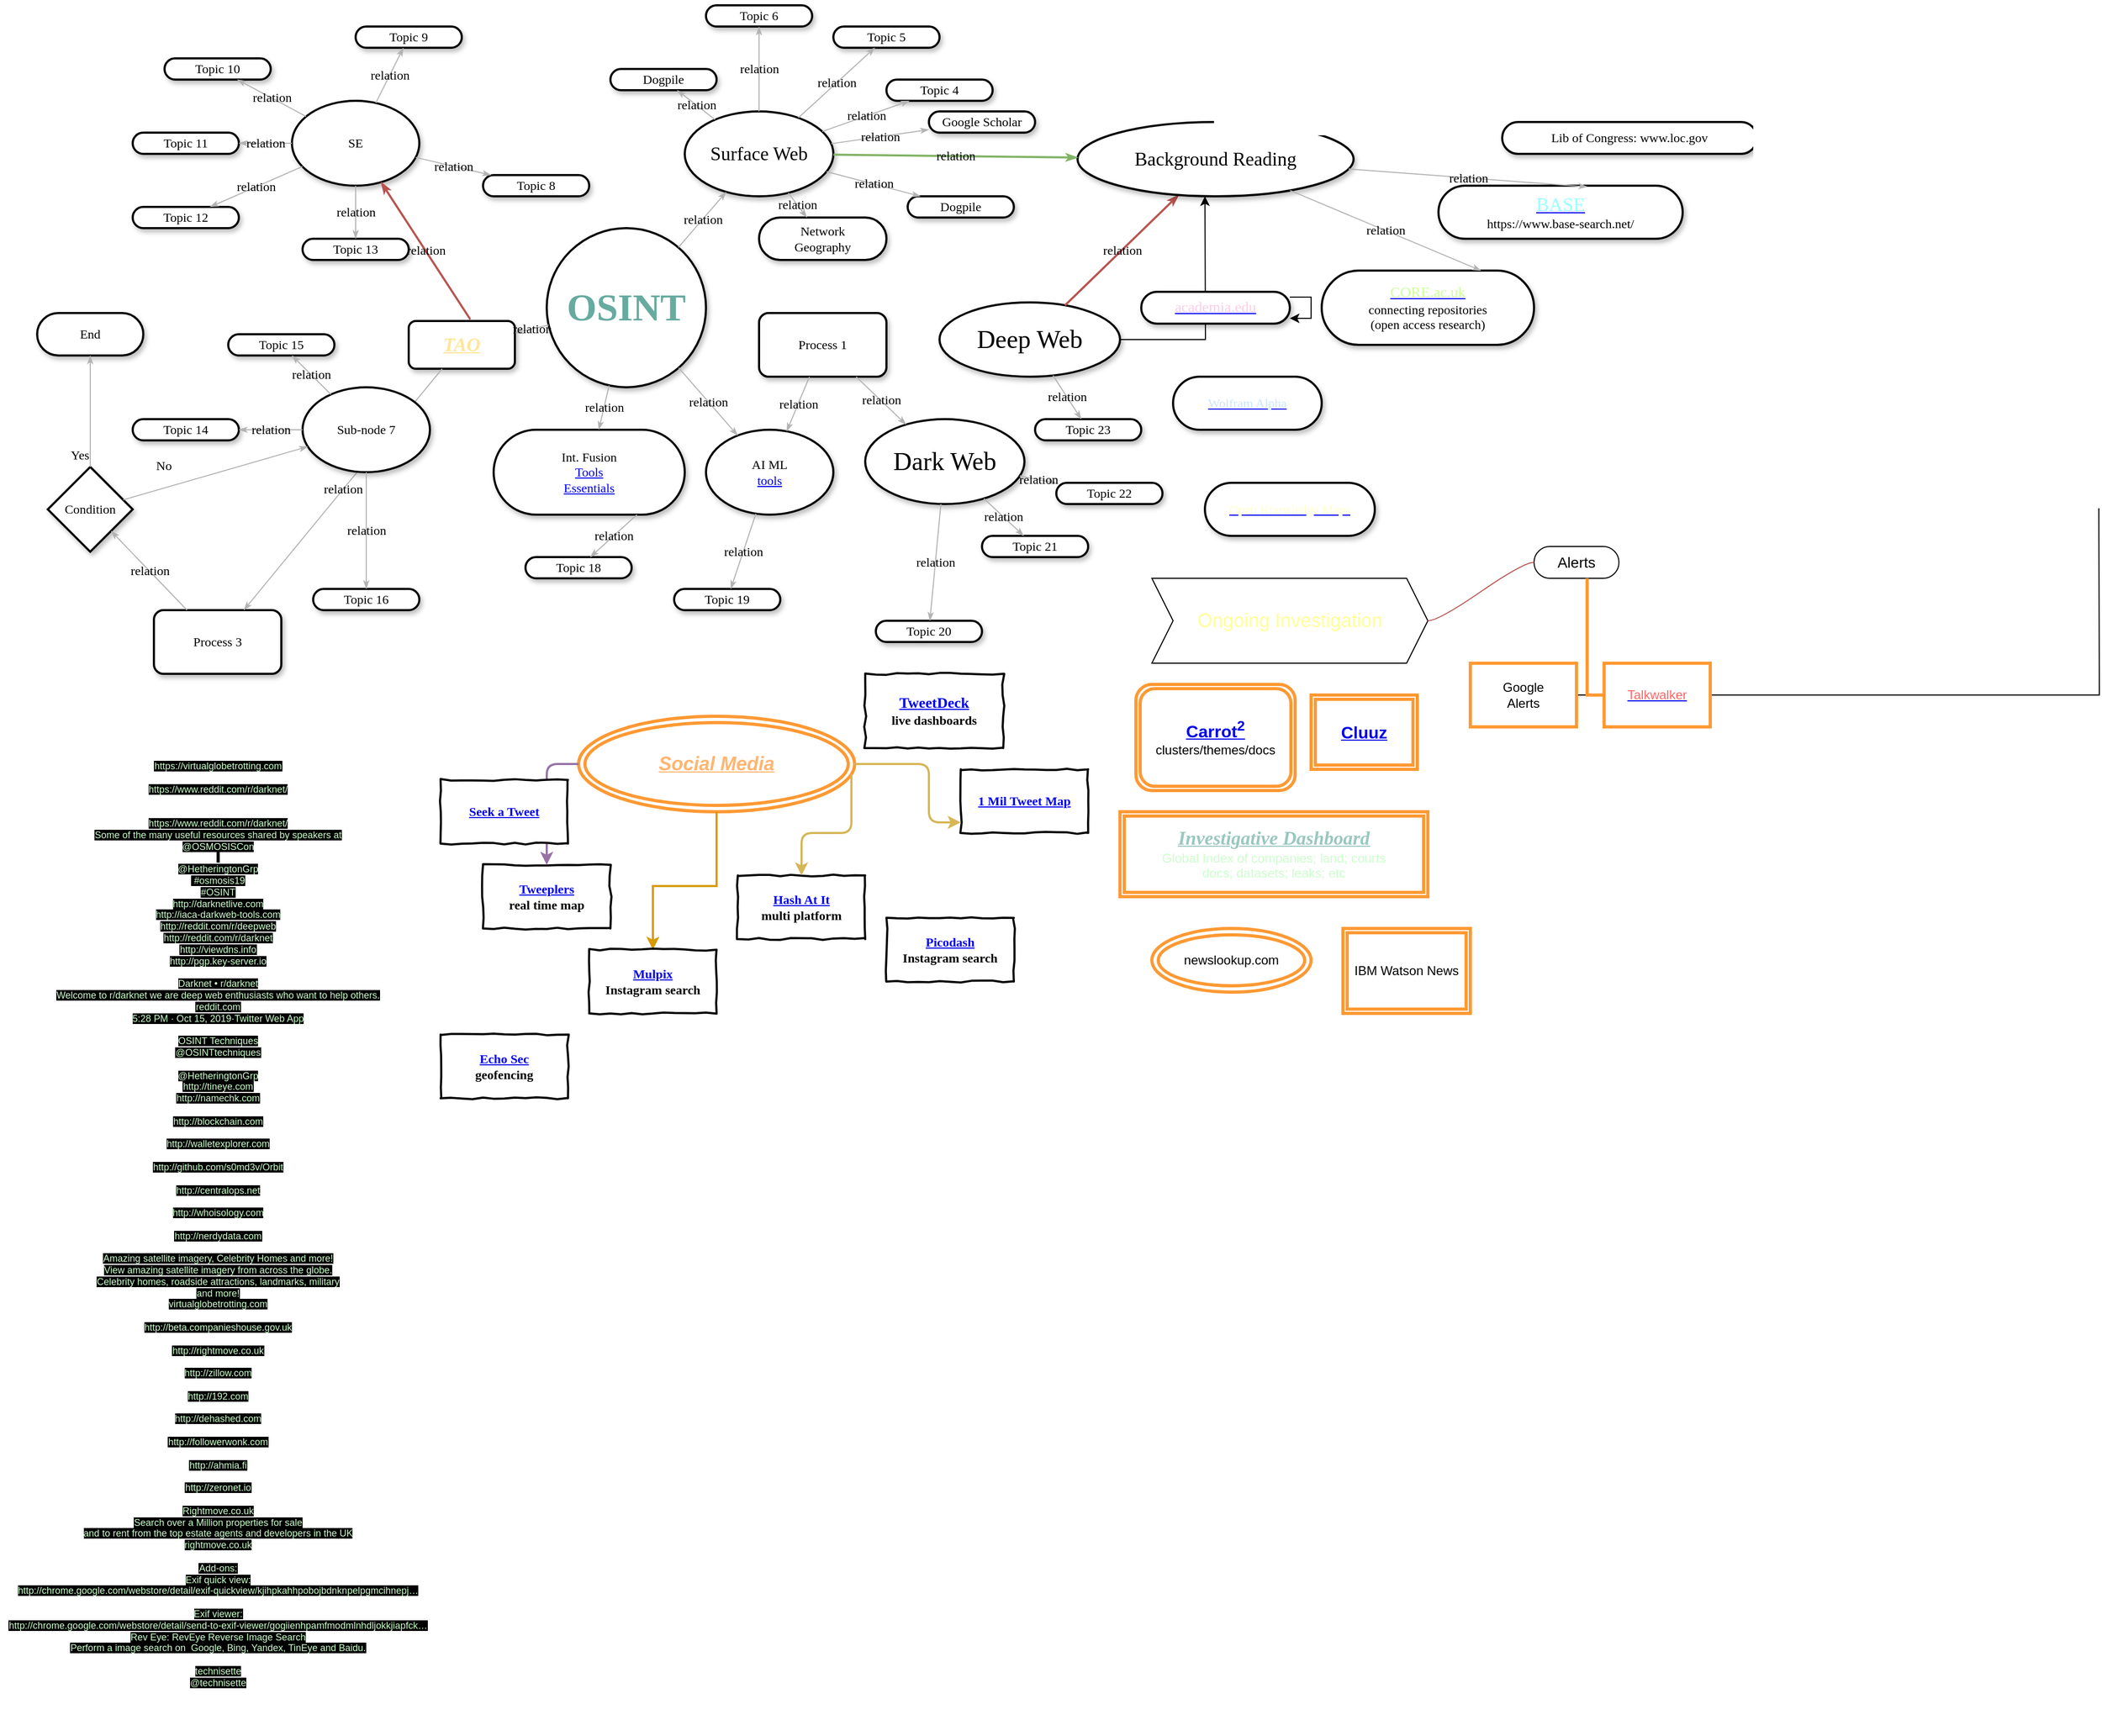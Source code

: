 <mxfile version="12.4.3" type="github" pages="1"><diagram name="Page-1" id="ad52d381-51e7-2e0d-a935-2d0ddd2fd229"><mxGraphModel dx="1915" dy="638" grid="1" gridSize="10" guides="1" tooltips="1" connect="1" arrows="1" fold="1" page="1" pageScale="1" pageWidth="1100" pageHeight="850" background="#ffffff" math="0" shadow="0"><root><mxCell id="0"/><mxCell id="1" parent="0"/><mxCell id="2c924340bb9dbf6c-1" value="&lt;span&gt;Topic 10&lt;/span&gt;" style="whiteSpace=wrap;html=1;rounded=1;shadow=1;comic=0;labelBackgroundColor=none;strokeWidth=2;fontFamily=Verdana;fontSize=12;align=center;arcSize=50;" parent="1" vertex="1"><mxGeometry x="140" y="70" width="100" height="20" as="geometry"/></mxCell><mxCell id="2c924340bb9dbf6c-2" value="SE" style="ellipse;whiteSpace=wrap;html=1;rounded=1;shadow=1;comic=0;labelBackgroundColor=none;strokeWidth=2;fontFamily=Verdana;fontSize=12;align=center;" parent="1" vertex="1"><mxGeometry x="260" y="110" width="120" height="80" as="geometry"/></mxCell><mxCell id="2c924340bb9dbf6c-3" value="&lt;font style=&quot;font-size: 18px&quot;&gt;Surface Web&lt;/font&gt;" style="ellipse;whiteSpace=wrap;html=1;rounded=1;shadow=1;comic=0;labelBackgroundColor=none;strokeWidth=2;fontFamily=Verdana;fontSize=12;align=center;" parent="1" vertex="1"><mxGeometry x="630" y="120" width="140" height="80" as="geometry"/></mxCell><mxCell id="2c924340bb9dbf6c-4" value="&lt;font color=&quot;#67AB9F&quot;&gt;&lt;b&gt;&lt;font style=&quot;font-size: 36px&quot;&gt;OSINT&lt;/font&gt;&lt;/b&gt;&lt;/font&gt;" style="ellipse;whiteSpace=wrap;html=1;rounded=1;shadow=1;comic=0;labelBackgroundColor=none;strokeWidth=2;fontFamily=Verdana;fontSize=12;align=center;" parent="1" vertex="1"><mxGeometry x="500" y="230" width="150" height="150" as="geometry"/></mxCell><mxCell id="2c924340bb9dbf6c-5" value="AI ML&lt;br&gt;&lt;a href=&quot;https://www.goodfirms.co/blog/best-free-open-source-Artificial-Intelligence-software&quot;&gt;tools&lt;/a&gt;" style="ellipse;whiteSpace=wrap;html=1;rounded=1;shadow=1;comic=0;labelBackgroundColor=none;strokeWidth=2;fontFamily=Verdana;fontSize=12;align=center;" parent="1" vertex="1"><mxGeometry x="650" y="420" width="120" height="80" as="geometry"/></mxCell><mxCell id="2c924340bb9dbf6c-6" value="&lt;font style=&quot;font-size: 24px&quot;&gt;Dark Web&lt;/font&gt;" style="ellipse;whiteSpace=wrap;html=1;rounded=1;shadow=1;comic=0;labelBackgroundColor=none;strokeWidth=2;fontFamily=Verdana;fontSize=12;align=center;" parent="1" vertex="1"><mxGeometry x="800" y="410" width="150" height="80" as="geometry"/></mxCell><mxCell id="2c924340bb9dbf6c-8" value="&lt;span&gt;Topic 11&lt;/span&gt;" style="whiteSpace=wrap;html=1;rounded=1;shadow=1;comic=0;labelBackgroundColor=none;strokeWidth=2;fontFamily=Verdana;fontSize=12;align=center;arcSize=50;" parent="1" vertex="1"><mxGeometry x="110" y="140" width="100" height="20" as="geometry"/></mxCell><mxCell id="2c924340bb9dbf6c-9" value="&lt;span&gt;Topic 12&lt;/span&gt;" style="whiteSpace=wrap;html=1;rounded=1;shadow=1;comic=0;labelBackgroundColor=none;strokeWidth=2;fontFamily=Verdana;fontSize=12;align=center;arcSize=50;" parent="1" vertex="1"><mxGeometry x="110" y="210" width="100" height="20" as="geometry"/></mxCell><mxCell id="2c924340bb9dbf6c-10" value="&lt;span&gt;Topic 9&lt;/span&gt;" style="whiteSpace=wrap;html=1;rounded=1;shadow=1;comic=0;labelBackgroundColor=none;strokeWidth=2;fontFamily=Verdana;fontSize=12;align=center;arcSize=50;" parent="1" vertex="1"><mxGeometry x="320" y="40" width="100" height="20" as="geometry"/></mxCell><mxCell id="2c924340bb9dbf6c-11" value="Dogpile" style="whiteSpace=wrap;html=1;rounded=1;shadow=1;comic=0;labelBackgroundColor=none;strokeWidth=2;fontFamily=Verdana;fontSize=12;align=center;arcSize=50;" parent="1" vertex="1"><mxGeometry x="560" y="80" width="100" height="20" as="geometry"/></mxCell><mxCell id="2c924340bb9dbf6c-12" value="&lt;span&gt;Topic 21&lt;/span&gt;" style="whiteSpace=wrap;html=1;rounded=1;shadow=1;comic=0;labelBackgroundColor=none;strokeWidth=2;fontFamily=Verdana;fontSize=12;align=center;arcSize=50;" parent="1" vertex="1"><mxGeometry x="910" y="520" width="100" height="20" as="geometry"/></mxCell><mxCell id="2c924340bb9dbf6c-13" value="&lt;span&gt;Topic 22&lt;/span&gt;" style="whiteSpace=wrap;html=1;rounded=1;shadow=1;comic=0;labelBackgroundColor=none;strokeWidth=2;fontFamily=Verdana;fontSize=12;align=center;arcSize=50;" parent="1" vertex="1"><mxGeometry x="980" y="470" width="100" height="20" as="geometry"/></mxCell><mxCell id="2c924340bb9dbf6c-14" value="&lt;span&gt;Topic 6&lt;/span&gt;" style="whiteSpace=wrap;html=1;rounded=1;shadow=1;comic=0;labelBackgroundColor=none;strokeWidth=2;fontFamily=Verdana;fontSize=12;align=center;arcSize=50;" parent="1" vertex="1"><mxGeometry x="650" y="20" width="100" height="20" as="geometry"/></mxCell><mxCell id="2c924340bb9dbf6c-15" value="&lt;span&gt;Topic 5&lt;/span&gt;" style="whiteSpace=wrap;html=1;rounded=1;shadow=1;comic=0;labelBackgroundColor=none;strokeWidth=2;fontFamily=Verdana;fontSize=12;align=center;arcSize=50;" parent="1" vertex="1"><mxGeometry x="770" y="40" width="100" height="20" as="geometry"/></mxCell><mxCell id="2c924340bb9dbf6c-16" value="&lt;span&gt;Topic 4&lt;/span&gt;" style="whiteSpace=wrap;html=1;rounded=1;shadow=1;comic=0;labelBackgroundColor=none;strokeWidth=2;fontFamily=Verdana;fontSize=12;align=center;arcSize=50;" parent="1" vertex="1"><mxGeometry x="820" y="90" width="100" height="20" as="geometry"/></mxCell><mxCell id="2c924340bb9dbf6c-17" value="Google Scholar" style="whiteSpace=wrap;html=1;rounded=1;shadow=1;comic=0;labelBackgroundColor=none;strokeWidth=2;fontFamily=Verdana;fontSize=12;align=center;arcSize=50;" parent="1" vertex="1"><mxGeometry x="860" y="120" width="100" height="20" as="geometry"/></mxCell><mxCell id="2c924340bb9dbf6c-18" value="Dogpile" style="whiteSpace=wrap;html=1;rounded=1;shadow=1;comic=0;labelBackgroundColor=none;strokeWidth=2;fontFamily=Verdana;fontSize=12;align=center;arcSize=50;" parent="1" vertex="1"><mxGeometry x="840" y="200" width="100" height="20" as="geometry"/></mxCell><mxCell id="2c924340bb9dbf6c-19" value="Network &lt;br&gt;Geography" style="whiteSpace=wrap;html=1;rounded=1;shadow=1;comic=0;labelBackgroundColor=none;strokeWidth=2;fontFamily=Verdana;fontSize=12;align=center;arcSize=50;" parent="1" vertex="1"><mxGeometry x="700" y="220" width="120" height="40" as="geometry"/></mxCell><mxCell id="2c924340bb9dbf6c-22" value="&lt;span&gt;Topic 20&lt;/span&gt;" style="whiteSpace=wrap;html=1;rounded=1;shadow=1;comic=0;labelBackgroundColor=none;strokeWidth=2;fontFamily=Verdana;fontSize=12;align=center;arcSize=50;" parent="1" vertex="1"><mxGeometry x="810" y="600" width="100" height="20" as="geometry"/></mxCell><mxCell id="2c924340bb9dbf6c-23" value="End" style="whiteSpace=wrap;html=1;rounded=1;shadow=1;comic=0;labelBackgroundColor=none;strokeWidth=2;fontFamily=Verdana;fontSize=12;align=center;arcSize=50;" parent="1" vertex="1"><mxGeometry x="20" y="310" width="100" height="40" as="geometry"/></mxCell><mxCell id="2c924340bb9dbf6c-24" value="Condition" style="rhombus;whiteSpace=wrap;html=1;rounded=0;shadow=1;comic=0;labelBackgroundColor=none;strokeWidth=2;fontFamily=Verdana;fontSize=12;align=center;" parent="1" vertex="1"><mxGeometry x="30" y="455" width="80" height="80" as="geometry"/></mxCell><mxCell id="2c924340bb9dbf6c-25" value="&lt;span&gt;Process 3&lt;/span&gt;" style="rounded=1;whiteSpace=wrap;html=1;shadow=1;comic=0;labelBackgroundColor=none;strokeWidth=2;fontFamily=Verdana;fontSize=12;align=center;" parent="1" vertex="1"><mxGeometry x="130" y="590" width="120" height="60" as="geometry"/></mxCell><mxCell id="2c924340bb9dbf6c-26" value="&lt;font color=&quot;#FFE599&quot;&gt;&lt;u&gt;&lt;i&gt;&lt;b&gt;&lt;font style=&quot;font-size: 18px&quot;&gt;TAO&lt;/font&gt;&lt;/b&gt;&lt;/i&gt;&lt;/u&gt;&lt;/font&gt;" style="rounded=1;whiteSpace=wrap;html=1;shadow=1;comic=0;labelBackgroundColor=none;strokeWidth=2;fontFamily=Verdana;fontSize=12;align=center;" parent="1" vertex="1"><mxGeometry x="370" y="317.5" width="100" height="45" as="geometry"/></mxCell><mxCell id="2c924340bb9dbf6c-27" value="relation" style="edgeStyle=none;rounded=1;html=1;labelBackgroundColor=none;startArrow=none;startFill=0;startSize=5;endArrow=classicThin;endFill=1;endSize=5;jettySize=auto;orthogonalLoop=1;strokeColor=#B3B3B3;strokeWidth=1;fontFamily=Verdana;fontSize=12" parent="1" source="2c924340bb9dbf6c-2" target="2c924340bb9dbf6c-10" edge="1"><mxGeometry relative="1" as="geometry"/></mxCell><mxCell id="2c924340bb9dbf6c-28" value="relation" style="edgeStyle=none;rounded=1;html=1;labelBackgroundColor=none;startArrow=none;startFill=0;startSize=5;endArrow=classicThin;endFill=1;endSize=5;jettySize=auto;orthogonalLoop=1;strokeColor=#B3B3B3;strokeWidth=1;fontFamily=Verdana;fontSize=12" parent="1" source="2c924340bb9dbf6c-2" target="2c924340bb9dbf6c-1" edge="1"><mxGeometry relative="1" as="geometry"/></mxCell><mxCell id="2c924340bb9dbf6c-29" value="relation" style="edgeStyle=none;rounded=1;html=1;labelBackgroundColor=none;startArrow=none;startFill=0;startSize=5;endArrow=classicThin;endFill=1;endSize=5;jettySize=auto;orthogonalLoop=1;strokeColor=#B3B3B3;strokeWidth=1;fontFamily=Verdana;fontSize=12" parent="1" source="2c924340bb9dbf6c-2" target="2c924340bb9dbf6c-8" edge="1"><mxGeometry relative="1" as="geometry"/></mxCell><mxCell id="2c924340bb9dbf6c-30" value="relation" style="edgeStyle=none;rounded=1;html=1;labelBackgroundColor=none;startArrow=none;startFill=0;startSize=5;endArrow=classicThin;endFill=1;endSize=5;jettySize=auto;orthogonalLoop=1;strokeColor=#B3B3B3;strokeWidth=1;fontFamily=Verdana;fontSize=12" parent="1" source="2c924340bb9dbf6c-2" target="2c924340bb9dbf6c-9" edge="1"><mxGeometry relative="1" as="geometry"/></mxCell><mxCell id="2c924340bb9dbf6c-31" value="relation" style="edgeStyle=none;rounded=1;html=1;labelBackgroundColor=none;startArrow=none;startFill=0;startSize=5;endArrow=classicThin;endFill=1;endSize=5;jettySize=auto;orthogonalLoop=1;strokeColor=#b85450;strokeWidth=2;fontFamily=Verdana;fontSize=12;exitX=0.58;exitY=-0.033;exitDx=0;exitDy=0;exitPerimeter=0;fillColor=#f8cecc;" parent="1" source="2c924340bb9dbf6c-26" target="2c924340bb9dbf6c-2" edge="1"><mxGeometry relative="1" as="geometry"/></mxCell><mxCell id="2c924340bb9dbf6c-32" value="relation" style="edgeStyle=none;rounded=1;html=1;labelBackgroundColor=none;startArrow=none;startFill=0;startSize=5;endArrow=classicThin;endFill=1;endSize=5;jettySize=auto;orthogonalLoop=1;strokeColor=#B3B3B3;strokeWidth=1;fontFamily=Verdana;fontSize=12" parent="1" source="2c924340bb9dbf6c-4" target="2c924340bb9dbf6c-3" edge="1"><mxGeometry relative="1" as="geometry"/></mxCell><mxCell id="2c924340bb9dbf6c-33" value="relation" style="edgeStyle=none;rounded=1;html=1;labelBackgroundColor=none;startArrow=none;startFill=0;startSize=5;endArrow=classicThin;endFill=1;endSize=5;jettySize=auto;orthogonalLoop=1;strokeColor=#B3B3B3;strokeWidth=1;fontFamily=Verdana;fontSize=12" parent="1" source="2c924340bb9dbf6c-4" target="2c924340bb9dbf6c-5" edge="1"><mxGeometry relative="1" as="geometry"/></mxCell><mxCell id="2c924340bb9dbf6c-37" value="relation" style="edgeStyle=none;rounded=1;html=1;labelBackgroundColor=none;startArrow=none;startFill=0;startSize=5;endArrow=classicThin;endFill=1;endSize=5;jettySize=auto;orthogonalLoop=1;strokeColor=#B3B3B3;strokeWidth=1;fontFamily=Verdana;fontSize=12" parent="1" source="2c924340bb9dbf6c-6" target="2c924340bb9dbf6c-13" edge="1"><mxGeometry relative="1" as="geometry"/></mxCell><mxCell id="2c924340bb9dbf6c-38" value="relation" style="edgeStyle=none;rounded=1;html=1;labelBackgroundColor=none;startArrow=none;startFill=0;startSize=5;endArrow=classicThin;endFill=1;endSize=5;jettySize=auto;orthogonalLoop=1;strokeColor=#B3B3B3;strokeWidth=1;fontFamily=Verdana;fontSize=12" parent="1" source="2c924340bb9dbf6c-6" target="2c924340bb9dbf6c-12" edge="1"><mxGeometry relative="1" as="geometry"/></mxCell><mxCell id="2c924340bb9dbf6c-39" value="relation" style="edgeStyle=none;rounded=1;html=1;labelBackgroundColor=none;startArrow=none;startFill=0;startSize=5;endArrow=classicThin;endFill=1;endSize=5;jettySize=auto;orthogonalLoop=1;strokeColor=#B3B3B3;strokeWidth=1;fontFamily=Verdana;fontSize=12" parent="1" source="2c924340bb9dbf6c-6" target="2c924340bb9dbf6c-22" edge="1"><mxGeometry relative="1" as="geometry"/></mxCell><mxCell id="2c924340bb9dbf6c-40" value="relation" style="edgeStyle=none;rounded=1;html=1;labelBackgroundColor=none;startArrow=none;startFill=0;startSize=5;endArrow=classicThin;endFill=1;endSize=5;jettySize=auto;orthogonalLoop=1;strokeColor=#B3B3B3;strokeWidth=1;fontFamily=Verdana;fontSize=12" parent="1" source="2c924340bb9dbf6c-3" target="2c924340bb9dbf6c-19" edge="1"><mxGeometry relative="1" as="geometry"/></mxCell><mxCell id="2c924340bb9dbf6c-41" value="relation" style="edgeStyle=none;rounded=1;html=1;labelBackgroundColor=none;startArrow=none;startFill=0;startSize=5;endArrow=classicThin;endFill=1;endSize=5;jettySize=auto;orthogonalLoop=1;strokeColor=#B3B3B3;strokeWidth=1;fontFamily=Verdana;fontSize=12" parent="1" source="2c924340bb9dbf6c-3" target="2c924340bb9dbf6c-18" edge="1"><mxGeometry relative="1" as="geometry"/></mxCell><mxCell id="2c924340bb9dbf6c-42" value="relation" style="edgeStyle=none;rounded=1;html=1;labelBackgroundColor=none;startArrow=none;startFill=0;startSize=5;endArrow=classicThin;endFill=1;endSize=5;jettySize=auto;orthogonalLoop=1;strokeColor=#B3B3B3;strokeWidth=1;fontFamily=Verdana;fontSize=12" parent="1" source="2c924340bb9dbf6c-3" target="2c924340bb9dbf6c-17" edge="1"><mxGeometry relative="1" as="geometry"/></mxCell><mxCell id="2c924340bb9dbf6c-43" value="relation" style="edgeStyle=none;rounded=1;html=1;labelBackgroundColor=none;startArrow=none;startFill=0;startSize=5;endArrow=classicThin;endFill=1;endSize=5;jettySize=auto;orthogonalLoop=1;strokeColor=#B3B3B3;strokeWidth=1;fontFamily=Verdana;fontSize=12" parent="1" source="2c924340bb9dbf6c-3" target="2c924340bb9dbf6c-16" edge="1"><mxGeometry relative="1" as="geometry"/></mxCell><mxCell id="2c924340bb9dbf6c-44" value="relation" style="edgeStyle=none;rounded=1;html=1;labelBackgroundColor=none;startArrow=none;startFill=0;startSize=5;endArrow=classicThin;endFill=1;endSize=5;jettySize=auto;orthogonalLoop=1;strokeColor=#B3B3B3;strokeWidth=1;fontFamily=Verdana;fontSize=12" parent="1" source="2c924340bb9dbf6c-3" target="2c924340bb9dbf6c-15" edge="1"><mxGeometry relative="1" as="geometry"/></mxCell><mxCell id="2c924340bb9dbf6c-45" value="relation" style="edgeStyle=none;rounded=1;html=1;labelBackgroundColor=none;startArrow=none;startFill=0;startSize=5;endArrow=classicThin;endFill=1;endSize=5;jettySize=auto;orthogonalLoop=1;strokeColor=#B3B3B3;strokeWidth=1;fontFamily=Verdana;fontSize=12" parent="1" source="2c924340bb9dbf6c-3" target="2c924340bb9dbf6c-14" edge="1"><mxGeometry relative="1" as="geometry"/></mxCell><mxCell id="2c924340bb9dbf6c-46" value="relation" style="edgeStyle=none;rounded=1;html=1;labelBackgroundColor=none;startArrow=none;startFill=0;startSize=5;endArrow=classicThin;endFill=1;endSize=5;jettySize=auto;orthogonalLoop=1;strokeColor=#B3B3B3;strokeWidth=1;fontFamily=Verdana;fontSize=12" parent="1" source="2c924340bb9dbf6c-3" target="2c924340bb9dbf6c-11" edge="1"><mxGeometry relative="1" as="geometry"/></mxCell><mxCell id="2c924340bb9dbf6c-47" value="relation" style="edgeStyle=none;rounded=1;html=1;labelBackgroundColor=none;startArrow=none;startFill=0;startSize=5;endArrow=classicThin;endFill=1;endSize=5;jettySize=auto;orthogonalLoop=1;strokeColor=#B3B3B3;strokeWidth=1;fontFamily=Verdana;fontSize=12" parent="1" source="2c924340bb9dbf6c-4" target="2c924340bb9dbf6c-26" edge="1"><mxGeometry relative="1" as="geometry"/></mxCell><mxCell id="2c924340bb9dbf6c-48" value="relation" style="edgeStyle=none;rounded=1;html=1;labelBackgroundColor=none;startArrow=none;startFill=0;startSize=5;endArrow=classicThin;endFill=1;endSize=5;jettySize=auto;orthogonalLoop=1;strokeColor=#B3B3B3;strokeWidth=1;fontFamily=Verdana;fontSize=12" parent="1" source="2c924340bb9dbf6c-26" target="2c924340bb9dbf6c-25" edge="1"><mxGeometry relative="1" as="geometry"/></mxCell><mxCell id="2c924340bb9dbf6c-49" value="relation" style="edgeStyle=none;rounded=1;html=1;labelBackgroundColor=none;startArrow=none;startFill=0;startSize=5;endArrow=classicThin;endFill=1;endSize=5;jettySize=auto;orthogonalLoop=1;strokeColor=#B3B3B3;strokeWidth=1;fontFamily=Verdana;fontSize=12" parent="1" source="2c924340bb9dbf6c-25" target="2c924340bb9dbf6c-24" edge="1"><mxGeometry relative="1" as="geometry"/></mxCell><mxCell id="2c924340bb9dbf6c-50" value="Yes" style="edgeStyle=none;rounded=1;html=1;labelBackgroundColor=none;startArrow=none;startFill=0;startSize=5;endArrow=classicThin;endFill=1;endSize=5;jettySize=auto;orthogonalLoop=1;strokeColor=#B3B3B3;strokeWidth=1;fontFamily=Verdana;fontSize=12" parent="1" source="2c924340bb9dbf6c-24" target="2c924340bb9dbf6c-23" edge="1"><mxGeometry x="-0.793" y="10" relative="1" as="geometry"><mxPoint as="offset"/></mxGeometry></mxCell><mxCell id="2c924340bb9dbf6c-51" value="Process 1" style="rounded=1;whiteSpace=wrap;html=1;shadow=1;comic=0;labelBackgroundColor=none;strokeWidth=2;fontFamily=Verdana;fontSize=12;align=center;" parent="1" vertex="1"><mxGeometry x="700" y="310" width="120" height="60" as="geometry"/></mxCell><mxCell id="ApSrH3iOMm_muDC8mJHc-10" value="" style="edgeStyle=orthogonalEdgeStyle;rounded=0;orthogonalLoop=1;jettySize=auto;html=1;" parent="1" source="2c924340bb9dbf6c-52" edge="1"><mxGeometry relative="1" as="geometry"><mxPoint x="1120" y="200" as="targetPoint"/></mxGeometry></mxCell><mxCell id="2c924340bb9dbf6c-52" value="&lt;font style=&quot;font-size: 24px&quot;&gt;Deep Web&lt;/font&gt;" style="ellipse;whiteSpace=wrap;html=1;rounded=1;shadow=1;comic=0;labelBackgroundColor=none;strokeWidth=2;fontFamily=Verdana;fontSize=12;align=center;" parent="1" vertex="1"><mxGeometry x="870" y="300" width="170" height="70" as="geometry"/></mxCell><mxCell id="2c924340bb9dbf6c-53" value="&lt;font style=&quot;font-size: 14px&quot;&gt;&lt;a href=&quot;https://www.academia.edu/&quot;&gt;&lt;font color=&quot;#FFCCE6&quot;&gt;academia.edu&lt;/font&gt;&lt;/a&gt;&lt;/font&gt;" style="whiteSpace=wrap;html=1;rounded=1;shadow=1;comic=0;labelBackgroundColor=none;strokeWidth=2;fontFamily=Verdana;fontSize=12;align=center;arcSize=50;" parent="1" vertex="1"><mxGeometry x="1060" y="290" width="140" height="30" as="geometry"/></mxCell><mxCell id="2c924340bb9dbf6c-54" value="&lt;span&gt;Topic 23&lt;/span&gt;" style="whiteSpace=wrap;html=1;rounded=1;shadow=1;comic=0;labelBackgroundColor=none;strokeWidth=2;fontFamily=Verdana;fontSize=12;align=center;arcSize=50;" parent="1" vertex="1"><mxGeometry x="960" y="410" width="100" height="20" as="geometry"/></mxCell><mxCell id="2c924340bb9dbf6c-55" value="&lt;span&gt;Topic 8&lt;/span&gt;" style="whiteSpace=wrap;html=1;rounded=1;shadow=1;comic=0;labelBackgroundColor=none;strokeWidth=2;fontFamily=Verdana;fontSize=12;align=center;arcSize=50;" parent="1" vertex="1"><mxGeometry x="440" y="180" width="100" height="20" as="geometry"/></mxCell><mxCell id="2c924340bb9dbf6c-56" value="&lt;span&gt;Topic 13&lt;/span&gt;" style="whiteSpace=wrap;html=1;rounded=1;shadow=1;comic=0;labelBackgroundColor=none;strokeWidth=2;fontFamily=Verdana;fontSize=12;align=center;arcSize=50;" parent="1" vertex="1"><mxGeometry x="270" y="240" width="100" height="20" as="geometry"/></mxCell><mxCell id="2c924340bb9dbf6c-58" value="&lt;span&gt;Topic 19&lt;/span&gt;" style="whiteSpace=wrap;html=1;rounded=1;shadow=1;comic=0;labelBackgroundColor=none;strokeWidth=2;fontFamily=Verdana;fontSize=12;align=center;arcSize=50;" parent="1" vertex="1"><mxGeometry x="620" y="570" width="100" height="20" as="geometry"/></mxCell><mxCell id="2c924340bb9dbf6c-59" value="&lt;span&gt;Topic 18&lt;/span&gt;" style="whiteSpace=wrap;html=1;rounded=1;shadow=1;comic=0;labelBackgroundColor=none;strokeWidth=2;fontFamily=Verdana;fontSize=12;align=center;arcSize=50;" parent="1" vertex="1"><mxGeometry x="480" y="540" width="100" height="20" as="geometry"/></mxCell><mxCell id="2c924340bb9dbf6c-60" value="Int. Fusion&lt;br&gt;&lt;div&gt;&lt;a href=&quot;https://www.intelligencefusion.co.uk/blog/the-best-open-source-intelligence-osint-tools-and-techniques&quot;&gt;Tools&lt;/a&gt;&lt;/div&gt;&lt;div&gt;&lt;a href=&quot;https://www.fusionforensics.com/open-source-intelligence-essentials&quot;&gt;Essentials&lt;/a&gt;&lt;br&gt;&lt;/div&gt;" style="whiteSpace=wrap;html=1;rounded=1;shadow=1;comic=0;labelBackgroundColor=none;strokeWidth=2;fontFamily=Verdana;fontSize=12;align=center;arcSize=50;" parent="1" vertex="1"><mxGeometry x="450" y="420" width="180" height="80" as="geometry"/></mxCell><mxCell id="2c924340bb9dbf6c-61" value="relation" style="edgeStyle=none;rounded=1;html=1;labelBackgroundColor=none;startArrow=none;startFill=0;startSize=5;endArrow=classicThin;endFill=1;endSize=5;jettySize=auto;orthogonalLoop=1;strokeColor=#B3B3B3;strokeWidth=1;fontFamily=Verdana;fontSize=12" parent="1" source="2c924340bb9dbf6c-2" target="2c924340bb9dbf6c-55" edge="1"><mxGeometry relative="1" as="geometry"/></mxCell><mxCell id="2c924340bb9dbf6c-62" value="relation" style="edgeStyle=none;rounded=1;html=1;labelBackgroundColor=none;startArrow=none;startFill=0;startSize=5;endArrow=classicThin;endFill=1;endSize=5;jettySize=auto;orthogonalLoop=1;strokeColor=#B3B3B3;strokeWidth=1;fontFamily=Verdana;fontSize=12" parent="1" source="2c924340bb9dbf6c-2" target="2c924340bb9dbf6c-56" edge="1"><mxGeometry relative="1" as="geometry"/></mxCell><mxCell id="2c924340bb9dbf6c-63" value="relation" style="edgeStyle=none;rounded=1;html=1;labelBackgroundColor=none;startArrow=none;startFill=0;startSize=5;endArrow=classicThin;endFill=1;endSize=5;jettySize=auto;orthogonalLoop=1;strokeColor=#b85450;strokeWidth=2;fontFamily=Verdana;fontSize=12;fillColor=#f8cecc;" parent="1" source="2c924340bb9dbf6c-52" target="ApSrH3iOMm_muDC8mJHc-12" edge="1"><mxGeometry relative="1" as="geometry"/></mxCell><mxCell id="2c924340bb9dbf6c-64" value="relation" style="edgeStyle=none;rounded=1;html=1;labelBackgroundColor=none;startArrow=none;startFill=0;startSize=5;endArrow=classicThin;endFill=1;endSize=5;jettySize=auto;orthogonalLoop=1;strokeColor=#B3B3B3;strokeWidth=1;fontFamily=Verdana;fontSize=12" parent="1" source="2c924340bb9dbf6c-52" target="2c924340bb9dbf6c-54" edge="1"><mxGeometry relative="1" as="geometry"/></mxCell><mxCell id="2c924340bb9dbf6c-65" value="relation" style="edgeStyle=none;rounded=1;html=1;labelBackgroundColor=none;startArrow=none;startFill=0;startSize=5;endArrow=classicThin;endFill=1;endSize=5;jettySize=auto;orthogonalLoop=1;strokeColor=#B3B3B3;strokeWidth=1;fontFamily=Verdana;fontSize=12;" parent="1" source="2c924340bb9dbf6c-51" target="2c924340bb9dbf6c-6" edge="1"><mxGeometry relative="1" as="geometry"><mxPoint x="850" y="400" as="targetPoint"/></mxGeometry></mxCell><mxCell id="2c924340bb9dbf6c-66" value="relation" style="edgeStyle=none;rounded=1;html=1;labelBackgroundColor=none;startArrow=none;startFill=0;startSize=5;endArrow=classicThin;endFill=1;endSize=5;jettySize=auto;orthogonalLoop=1;strokeColor=#B3B3B3;strokeWidth=1;fontFamily=Verdana;fontSize=12" parent="1" source="2c924340bb9dbf6c-51" target="2c924340bb9dbf6c-5" edge="1"><mxGeometry relative="1" as="geometry"/></mxCell><mxCell id="2c924340bb9dbf6c-67" value="&lt;span&gt;Sub-node 7&lt;/span&gt;" style="ellipse;whiteSpace=wrap;html=1;rounded=1;shadow=1;comic=0;labelBackgroundColor=none;strokeWidth=2;fontFamily=Verdana;fontSize=12;align=center;" parent="1" vertex="1"><mxGeometry x="270" y="380" width="120" height="80" as="geometry"/></mxCell><mxCell id="2c924340bb9dbf6c-68" value="&lt;span&gt;Topic 16&lt;/span&gt;" style="whiteSpace=wrap;html=1;rounded=1;shadow=1;comic=0;labelBackgroundColor=none;strokeWidth=2;fontFamily=Verdana;fontSize=12;align=center;arcSize=50;" parent="1" vertex="1"><mxGeometry x="280" y="570" width="100" height="20" as="geometry"/></mxCell><mxCell id="2c924340bb9dbf6c-69" value="&lt;span&gt;Topic 15&lt;/span&gt;" style="whiteSpace=wrap;html=1;rounded=1;shadow=1;comic=0;labelBackgroundColor=none;strokeWidth=2;fontFamily=Verdana;fontSize=12;align=center;arcSize=50;" parent="1" vertex="1"><mxGeometry x="200" y="330" width="100" height="20" as="geometry"/></mxCell><mxCell id="2c924340bb9dbf6c-70" value="&lt;span&gt;Topic 14&lt;/span&gt;" style="whiteSpace=wrap;html=1;rounded=1;shadow=1;comic=0;labelBackgroundColor=none;strokeWidth=2;fontFamily=Verdana;fontSize=12;align=center;arcSize=50;" parent="1" vertex="1"><mxGeometry x="110" y="410" width="100" height="20" as="geometry"/></mxCell><mxCell id="2c924340bb9dbf6c-72" value="relation" style="edgeStyle=none;rounded=1;html=1;labelBackgroundColor=none;startArrow=none;startFill=0;startSize=5;endArrow=classicThin;endFill=1;endSize=5;jettySize=auto;orthogonalLoop=1;strokeColor=#B3B3B3;strokeWidth=1;fontFamily=Verdana;fontSize=12" parent="1" source="2c924340bb9dbf6c-67" target="2c924340bb9dbf6c-70" edge="1"><mxGeometry relative="1" as="geometry"/></mxCell><mxCell id="2c924340bb9dbf6c-73" value="relation" style="edgeStyle=none;rounded=1;html=1;labelBackgroundColor=none;startArrow=none;startFill=0;startSize=5;endArrow=classicThin;endFill=1;endSize=5;jettySize=auto;orthogonalLoop=1;strokeColor=#B3B3B3;strokeWidth=1;fontFamily=Verdana;fontSize=12" parent="1" source="2c924340bb9dbf6c-67" target="2c924340bb9dbf6c-69" edge="1"><mxGeometry relative="1" as="geometry"/></mxCell><mxCell id="2c924340bb9dbf6c-74" value="relation" style="edgeStyle=none;rounded=1;html=1;labelBackgroundColor=none;startArrow=none;startFill=0;startSize=5;endArrow=classicThin;endFill=1;endSize=5;jettySize=auto;orthogonalLoop=1;strokeColor=#B3B3B3;strokeWidth=1;fontFamily=Verdana;fontSize=12" parent="1" source="2c924340bb9dbf6c-67" target="2c924340bb9dbf6c-68" edge="1"><mxGeometry relative="1" as="geometry"/></mxCell><mxCell id="2c924340bb9dbf6c-75" value="No" style="edgeStyle=none;rounded=1;html=1;labelBackgroundColor=none;startArrow=none;startFill=0;startSize=5;endArrow=classicThin;endFill=1;endSize=5;jettySize=auto;orthogonalLoop=1;strokeColor=#B3B3B3;strokeWidth=1;fontFamily=Verdana;fontSize=12" parent="1" source="2c924340bb9dbf6c-24" target="2c924340bb9dbf6c-67" edge="1"><mxGeometry x="-0.504" y="20" relative="1" as="geometry"><mxPoint as="offset"/></mxGeometry></mxCell><mxCell id="2c924340bb9dbf6c-76" value="relation" style="edgeStyle=none;rounded=1;html=1;labelBackgroundColor=none;startArrow=none;startFill=0;startSize=5;endArrow=classicThin;endFill=1;endSize=5;jettySize=auto;orthogonalLoop=1;strokeColor=#B3B3B3;strokeWidth=1;fontFamily=Verdana;fontSize=12" parent="1" source="2c924340bb9dbf6c-4" target="2c924340bb9dbf6c-60" edge="1"><mxGeometry relative="1" as="geometry"/></mxCell><mxCell id="2c924340bb9dbf6c-77" value="relation" style="edgeStyle=none;rounded=1;html=1;labelBackgroundColor=none;startArrow=none;startFill=0;startSize=5;endArrow=classicThin;endFill=1;endSize=5;jettySize=auto;orthogonalLoop=1;strokeColor=#B3B3B3;strokeWidth=1;fontFamily=Verdana;fontSize=12" parent="1" source="2c924340bb9dbf6c-5" target="2c924340bb9dbf6c-58" edge="1"><mxGeometry relative="1" as="geometry"/></mxCell><mxCell id="2c924340bb9dbf6c-78" value="relation" style="edgeStyle=none;rounded=1;html=1;labelBackgroundColor=none;startArrow=none;startFill=0;startSize=5;endArrow=classicThin;endFill=1;endSize=5;jettySize=auto;orthogonalLoop=1;strokeColor=#B3B3B3;strokeWidth=1;fontFamily=Verdana;fontSize=12;exitX=0.75;exitY=1;exitDx=0;exitDy=0;" parent="1" source="2c924340bb9dbf6c-60" target="2c924340bb9dbf6c-59" edge="1"><mxGeometry relative="1" as="geometry"/></mxCell><mxCell id="ApSrH3iOMm_muDC8mJHc-4" value="&lt;div&gt;&lt;font style=&quot;font-size: 14px&quot;&gt;&lt;a href=&quot;https://CORE.ac.uk/&quot;&gt;&lt;font color=&quot;#CCFF99&quot;&gt;CORE.ac.uk&lt;/font&gt;&lt;/a&gt;&lt;/font&gt;&lt;br&gt;connecting repositories&lt;br&gt;(open access research)&lt;br&gt;&lt;/div&gt;" style="whiteSpace=wrap;html=1;rounded=1;shadow=1;comic=0;labelBackgroundColor=none;strokeWidth=2;fontFamily=Verdana;fontSize=12;align=center;arcSize=50;" parent="1" vertex="1"><mxGeometry x="1230" y="270" width="200" height="70" as="geometry"/></mxCell><mxCell id="ApSrH3iOMm_muDC8mJHc-5" value="Lib of Congress: www.loc.gov" style="whiteSpace=wrap;html=1;rounded=1;shadow=1;comic=0;labelBackgroundColor=none;strokeWidth=2;fontFamily=Verdana;fontSize=12;align=center;arcSize=50;" parent="1" vertex="1"><mxGeometry x="1400" y="130" width="240" height="30" as="geometry"/></mxCell><mxCell id="ApSrH3iOMm_muDC8mJHc-6" value="&lt;a href=&quot;https://openknowledgemaps.org&quot;&gt;&lt;font color=&quot;#FFFFCC&quot;&gt;Open Knowledge Maps&lt;/font&gt;&lt;/a&gt;" style="whiteSpace=wrap;html=1;rounded=1;shadow=1;comic=0;labelBackgroundColor=none;strokeWidth=2;fontFamily=Verdana;fontSize=12;align=center;arcSize=50;" parent="1" vertex="1"><mxGeometry x="1120" y="470" width="160" height="50" as="geometry"/></mxCell><mxCell id="ApSrH3iOMm_muDC8mJHc-7" value="&lt;a href=&quot;https://wolftramalpha.com&quot;&gt;&lt;font color=&quot;#CCE5FF&quot;&gt;Wolfram Alpha&lt;/font&gt;&lt;/a&gt;" style="whiteSpace=wrap;html=1;rounded=1;shadow=1;comic=0;labelBackgroundColor=none;strokeWidth=2;fontFamily=Verdana;fontSize=12;align=center;arcSize=50;" parent="1" vertex="1"><mxGeometry x="1090" y="370" width="140" height="50" as="geometry"/></mxCell><mxCell id="ApSrH3iOMm_muDC8mJHc-8" value="&lt;div&gt;&lt;font style=&quot;font-size: 18px&quot;&gt;&lt;a href=&quot;https://www.base-search.net/&quot;&gt;&lt;font color=&quot;#99FFFF&quot;&gt;BASE&lt;/font&gt;&lt;/a&gt;&lt;/font&gt;&lt;/div&gt;&lt;div&gt;https://www.base-search.net/&lt;br&gt;&lt;/div&gt;" style="whiteSpace=wrap;html=1;rounded=1;shadow=1;comic=0;labelBackgroundColor=none;strokeWidth=2;fontFamily=Verdana;fontSize=12;align=center;arcSize=50;" parent="1" vertex="1"><mxGeometry x="1340" y="190" width="230" height="50" as="geometry"/></mxCell><mxCell id="ApSrH3iOMm_muDC8mJHc-11" style="edgeStyle=orthogonalEdgeStyle;rounded=0;orthogonalLoop=1;jettySize=auto;html=1;" parent="1" source="2c924340bb9dbf6c-53" target="2c924340bb9dbf6c-53" edge="1"><mxGeometry relative="1" as="geometry"/></mxCell><mxCell id="ApSrH3iOMm_muDC8mJHc-12" value="&lt;font style=&quot;font-size: 18px&quot;&gt;Background Reading&lt;/font&gt;" style="ellipse;whiteSpace=wrap;html=1;rounded=1;shadow=1;comic=0;labelBackgroundColor=none;strokeWidth=2;fontFamily=Verdana;fontSize=12;align=center;" parent="1" vertex="1"><mxGeometry x="1000" y="130" width="260" height="70" as="geometry"/></mxCell><mxCell id="ApSrH3iOMm_muDC8mJHc-16" value="relation" style="edgeStyle=none;rounded=1;html=1;labelBackgroundColor=none;startArrow=none;startFill=0;startSize=5;endArrow=classicThin;endFill=1;endSize=5;jettySize=auto;orthogonalLoop=1;strokeColor=#B3B3B3;strokeWidth=1;fontFamily=Verdana;fontSize=12;entryX=0.609;entryY=0.02;entryDx=0;entryDy=0;entryPerimeter=0;" parent="1" source="ApSrH3iOMm_muDC8mJHc-12" target="ApSrH3iOMm_muDC8mJHc-8" edge="1"><mxGeometry relative="1" as="geometry"><mxPoint x="985.631" y="503.453" as="sourcePoint"/><mxPoint x="1020" y="510.323" as="targetPoint"/></mxGeometry></mxCell><mxCell id="ApSrH3iOMm_muDC8mJHc-21" value="relation" style="edgeStyle=none;rounded=1;html=1;labelBackgroundColor=none;startArrow=none;startFill=0;startSize=5;endArrow=classicThin;endFill=1;endSize=5;jettySize=auto;orthogonalLoop=1;strokeColor=#B3B3B3;strokeWidth=1;fontFamily=Verdana;fontSize=12;entryX=0.75;entryY=0;entryDx=0;entryDy=0;" parent="1" source="ApSrH3iOMm_muDC8mJHc-12" target="ApSrH3iOMm_muDC8mJHc-4" edge="1"><mxGeometry relative="1" as="geometry"><mxPoint x="1358.239" y="208.93" as="sourcePoint"/><mxPoint x="1470.07" y="241" as="targetPoint"/></mxGeometry></mxCell><mxCell id="ApSrH3iOMm_muDC8mJHc-22" value="relation" style="edgeStyle=none;rounded=1;html=1;labelBackgroundColor=none;startArrow=none;startFill=0;startSize=5;endArrow=classicThin;endFill=1;endSize=5;jettySize=auto;orthogonalLoop=1;strokeColor=#82b366;strokeWidth=2;fontFamily=Verdana;fontSize=12;fillColor=#d5e8d4;" parent="1" source="2c924340bb9dbf6c-3" target="ApSrH3iOMm_muDC8mJHc-12" edge="1"><mxGeometry relative="1" as="geometry"><mxPoint x="780" y="158" as="sourcePoint"/><mxPoint x="863" y="210" as="targetPoint"/></mxGeometry></mxCell><mxCell id="ApSrH3iOMm_muDC8mJHc-24" value="&lt;font style=&quot;font-size: 18px&quot; color=&quot;#FFFF99&quot;&gt;Ongoing Investigation&lt;br&gt;&lt;/font&gt;" style="shape=step;perimeter=stepPerimeter;whiteSpace=wrap;html=1;fixedSize=1;" parent="1" vertex="1"><mxGeometry x="1070" y="560" width="260" height="80" as="geometry"/></mxCell><mxCell id="ApSrH3iOMm_muDC8mJHc-26" value="&lt;font style=&quot;font-size: 14px&quot;&gt;Alerts&lt;/font&gt;" style="whiteSpace=wrap;html=1;rounded=1;arcSize=50;align=center;verticalAlign=middle;container=1;recursiveResize=0;strokeWidth=1;autosize=1;spacing=4;treeFolding=1;treeMoving=1;" parent="1" vertex="1"><mxGeometry x="1430" y="530" width="80" height="30" as="geometry"/></mxCell><mxCell id="ApSrH3iOMm_muDC8mJHc-27" value="" style="edgeStyle=entityRelationEdgeStyle;startArrow=none;endArrow=none;segment=10;curved=1;fillColor=#f8cecc;strokeColor=#b85450;" parent="1" source="ApSrH3iOMm_muDC8mJHc-24" target="ApSrH3iOMm_muDC8mJHc-26" edge="1"><mxGeometry relative="1" as="geometry"><mxPoint x="1300" y="570" as="sourcePoint"/></mxGeometry></mxCell><mxCell id="ApSrH3iOMm_muDC8mJHc-32" value="" style="edgeStyle=orthogonalEdgeStyle;startArrow=none;endArrow=none;rounded=0;targetPortConstraint=eastwest;sourcePortConstraint=northsouth;" parent="1" target="ApSrH3iOMm_muDC8mJHc-34" edge="1"><mxGeometry relative="1" as="geometry"><mxPoint x="1962" y="494" as="sourcePoint"/></mxGeometry></mxCell><mxCell id="ApSrH3iOMm_muDC8mJHc-33" value="" style="edgeStyle=orthogonalEdgeStyle;startArrow=none;endArrow=none;rounded=0;targetPortConstraint=eastwest;sourcePortConstraint=northsouth;strokeWidth=3;strokeColor=#FF9933;" parent="1" source="ApSrH3iOMm_muDC8mJHc-26" target="ApSrH3iOMm_muDC8mJHc-35" edge="1"><mxGeometry relative="1" as="geometry"><mxPoint x="1486" y="600" as="sourcePoint"/><Array as="points"><mxPoint x="1480" y="670"/></Array></mxGeometry></mxCell><mxCell id="ApSrH3iOMm_muDC8mJHc-34" value="Google &lt;br&gt;Alerts" style="whiteSpace=wrap;html=1;align=center;verticalAlign=middle;container=1;recursiveResize=0;treeFolding=1;treeMoving=1;strokeWidth=3;strokeColor=#FF9933;" parent="1" vertex="1"><mxGeometry x="1370" y="640" width="100" height="60" as="geometry"/></mxCell><mxCell id="ApSrH3iOMm_muDC8mJHc-35" value="&lt;a href=&quot;https://www.talkwalker.com/alerts&quot;&gt;&lt;font color=&quot;#FF6666&quot;&gt;Talkwalker&lt;/font&gt;&lt;/a&gt;" style="whiteSpace=wrap;html=1;align=center;verticalAlign=middle;container=1;recursiveResize=0;treeFolding=1;treeMoving=1;strokeWidth=3;strokeColor=#FF9933;" parent="1" vertex="1"><mxGeometry x="1496" y="640" width="100" height="60" as="geometry"/></mxCell><mxCell id="ApSrH3iOMm_muDC8mJHc-39" value="&lt;font color=&quot;#FFB570&quot;&gt;&lt;u&gt;&lt;i&gt;&lt;b&gt;&lt;font style=&quot;font-size: 18px&quot;&gt;Social Media&lt;/font&gt;&lt;/b&gt;&lt;/i&gt;&lt;/u&gt;&lt;br&gt;&lt;/font&gt;" style="ellipse;shape=doubleEllipse;whiteSpace=wrap;html=1;strokeColor=#FF9933;strokeWidth=3;" parent="1" vertex="1"><mxGeometry x="530" y="690" width="260" height="90" as="geometry"/></mxCell><mxCell id="ApSrH3iOMm_muDC8mJHc-40" value="" style="edgeStyle=segmentEdgeStyle;endArrow=classic;html=1;strokeColor=#d6b656;strokeWidth=2;fillColor=#fff2cc;" parent="1" source="ApSrH3iOMm_muDC8mJHc-39" target="ApSrH3iOMm_muDC8mJHc-41" edge="1"><mxGeometry width="50" height="50" relative="1" as="geometry"><mxPoint x="820" y="750" as="sourcePoint"/><mxPoint x="910" y="790" as="targetPoint"/><Array as="points"><mxPoint x="860" y="735"/><mxPoint x="860" y="790"/></Array></mxGeometry></mxCell><mxCell id="ApSrH3iOMm_muDC8mJHc-41" value="&lt;a href=&quot;https://onemilliontweetmap.com/&quot;&gt;1 Mil Tweet Map&lt;/a&gt;" style="html=1;whiteSpace=wrap;comic=1;strokeWidth=2;fontFamily=Comic Sans MS;fontStyle=1;" parent="1" vertex="1"><mxGeometry x="890" y="740" width="120" height="60" as="geometry"/></mxCell><mxCell id="ApSrH3iOMm_muDC8mJHc-42" value="&lt;div&gt;&lt;a href=&quot;tweeplers.com/map&quot;&gt;Tweeplers&lt;/a&gt;&lt;/div&gt;&lt;div&gt;real time map&lt;br&gt;&lt;/div&gt;" style="html=1;whiteSpace=wrap;comic=1;strokeWidth=2;fontFamily=Comic Sans MS;fontStyle=1;" parent="1" vertex="1"><mxGeometry x="440" y="830" width="120" height="60" as="geometry"/></mxCell><mxCell id="ApSrH3iOMm_muDC8mJHc-43" value="" style="edgeStyle=segmentEdgeStyle;endArrow=classic;html=1;strokeColor=#9673a6;strokeWidth=2;fillColor=#e1d5e7;" parent="1" source="ApSrH3iOMm_muDC8mJHc-39" target="ApSrH3iOMm_muDC8mJHc-42" edge="1"><mxGeometry width="50" height="50" relative="1" as="geometry"><mxPoint x="465" y="760" as="sourcePoint"/><mxPoint x="515" y="710" as="targetPoint"/></mxGeometry></mxCell><mxCell id="ApSrH3iOMm_muDC8mJHc-44" value="&lt;a href=&quot;https://www.seekatweet.com/&quot;&gt;Seek a Tweet&lt;/a&gt;" style="html=1;whiteSpace=wrap;comic=1;strokeWidth=2;fontFamily=Comic Sans MS;fontStyle=1;" parent="1" vertex="1"><mxGeometry x="400" y="750" width="120" height="60" as="geometry"/></mxCell><mxCell id="ApSrH3iOMm_muDC8mJHc-48" value="" style="edgeStyle=orthogonalEdgeStyle;rounded=0;orthogonalLoop=1;jettySize=auto;html=1;strokeColor=#d79b00;strokeWidth=2;exitX=0.5;exitY=1;exitDx=0;exitDy=0;fillColor=#ffe6cc;" parent="1" source="ApSrH3iOMm_muDC8mJHc-39" target="ApSrH3iOMm_muDC8mJHc-47" edge="1"><mxGeometry relative="1" as="geometry"><Array as="points"><mxPoint x="660" y="850"/><mxPoint x="600" y="850"/></Array></mxGeometry></mxCell><mxCell id="ApSrH3iOMm_muDC8mJHc-45" value="&lt;div&gt;&lt;a href=&quot;https://www.hashatit.com/&quot;&gt;Hash At It&lt;/a&gt;&lt;/div&gt;&lt;div&gt;multi platform&lt;br&gt;&lt;/div&gt;" style="html=1;whiteSpace=wrap;comic=1;strokeWidth=2;fontFamily=Comic Sans MS;fontStyle=1;" parent="1" vertex="1"><mxGeometry x="680" y="840" width="120" height="60" as="geometry"/></mxCell><mxCell id="ApSrH3iOMm_muDC8mJHc-47" value="&lt;div&gt;&lt;a href=&quot;https://mulpix.com/&quot;&gt;Mulpix&lt;/a&gt;&lt;/div&gt;&lt;div&gt;Instagram search&lt;/div&gt;" style="html=1;whiteSpace=wrap;comic=1;strokeWidth=2;fontFamily=Comic Sans MS;fontStyle=1;" parent="1" vertex="1"><mxGeometry x="540" y="910" width="120" height="60" as="geometry"/></mxCell><mxCell id="ApSrH3iOMm_muDC8mJHc-46" value="" style="edgeStyle=segmentEdgeStyle;endArrow=classic;html=1;strokeColor=#d6b656;strokeWidth=2;fillColor=#fff2cc;entryX=0.5;entryY=0;entryDx=0;entryDy=0;" parent="1" source="ApSrH3iOMm_muDC8mJHc-39" target="ApSrH3iOMm_muDC8mJHc-45" edge="1"><mxGeometry width="50" height="50" relative="1" as="geometry"><mxPoint x="800" y="745" as="sourcePoint"/><mxPoint x="900" y="800" as="targetPoint"/><Array as="points"><mxPoint x="787" y="800"/><mxPoint x="740" y="800"/></Array></mxGeometry></mxCell><mxCell id="ApSrH3iOMm_muDC8mJHc-49" value="&lt;div&gt;&lt;a href=&quot;https://www.picodash.com/export-data&quot;&gt;Picodash&lt;/a&gt;&lt;/div&gt;&lt;div&gt;Instagram search&lt;br&gt;&lt;/div&gt;" style="html=1;whiteSpace=wrap;comic=1;strokeWidth=2;fontFamily=Comic Sans MS;fontStyle=1;" parent="1" vertex="1"><mxGeometry x="820" y="880" width="120" height="60" as="geometry"/></mxCell><mxCell id="ApSrH3iOMm_muDC8mJHc-50" value="&lt;div&gt;&lt;a href=&quot;https://www.echosec.net/&quot;&gt;Echo Sec&lt;/a&gt;&lt;/div&gt;&lt;div&gt;geofencing&lt;br&gt;&lt;/div&gt;" style="html=1;whiteSpace=wrap;comic=1;strokeWidth=2;fontFamily=Comic Sans MS;fontStyle=1;" parent="1" vertex="1"><mxGeometry x="400" y="990" width="120" height="60" as="geometry"/></mxCell><mxCell id="ApSrH3iOMm_muDC8mJHc-51" value="&lt;font size=&quot;1&quot;&gt;&lt;a href=&quot;https://tweetdeck.twitter.com/&quot; style=&quot;font-size: 14px&quot;&gt;TweetDeck&lt;/a&gt;&lt;/font&gt;&lt;br&gt;live dashboards" style="html=1;whiteSpace=wrap;comic=1;strokeWidth=2;fontFamily=Comic Sans MS;fontStyle=1;" parent="1" vertex="1"><mxGeometry x="800" y="650" width="130" height="70" as="geometry"/></mxCell><mxCell id="ApSrH3iOMm_muDC8mJHc-52" value="&lt;div&gt;&lt;a href=&quot;https://search.carrot2.org/&quot;&gt;&lt;u&gt;&lt;b&gt;&lt;font style=&quot;font-size: 16px&quot;&gt;Carrot&lt;sup&gt;2&lt;/sup&gt;&lt;/font&gt;&lt;/b&gt;&lt;/u&gt;&lt;/a&gt;&lt;/div&gt;&lt;div&gt;clusters/themes/docs&lt;br&gt;&lt;/div&gt;" style="shape=ext;double=1;rounded=1;whiteSpace=wrap;html=1;strokeColor=#FF9933;strokeWidth=3;" parent="1" vertex="1"><mxGeometry x="1055" y="660" width="150" height="100" as="geometry"/></mxCell><mxCell id="ApSrH3iOMm_muDC8mJHc-53" value="newslookup.com" style="ellipse;shape=doubleEllipse;whiteSpace=wrap;html=1;strokeColor=#FF9933;strokeWidth=3;" parent="1" vertex="1"><mxGeometry x="1070" y="890" width="150" height="60" as="geometry"/></mxCell><mxCell id="ApSrH3iOMm_muDC8mJHc-54" value="&lt;b&gt;&lt;a href=&quot;https://www.cluuz.com/&quot;&gt;&lt;font style=&quot;font-size: 16px&quot;&gt;Cluuz&lt;/font&gt;&lt;/a&gt;&lt;/b&gt;" style="shape=ext;double=1;rounded=0;whiteSpace=wrap;html=1;strokeColor=#FF9933;strokeWidth=3;" parent="1" vertex="1"><mxGeometry x="1220" y="670" width="100" height="70" as="geometry"/></mxCell><mxCell id="ApSrH3iOMm_muDC8mJHc-56" value="&lt;div&gt;&lt;a href=&quot;https://investigativedashboard.org/&quot;&gt;&lt;font face=&quot;Georgia&quot; color=&quot;#9AC7BF&quot;&gt;&lt;u&gt;&lt;i&gt;&lt;b&gt;&lt;font style=&quot;font-size: 18px&quot;&gt;Investigative Dashboard&lt;/font&gt;&lt;/b&gt;&lt;/i&gt;&lt;/u&gt;&lt;/font&gt;&lt;/a&gt;&lt;/div&gt;&lt;div&gt;&lt;font color=&quot;#CCFFCC&quot;&gt;Global Index of companies; land; courts&lt;/font&gt;&lt;/div&gt;&lt;div&gt;&lt;font color=&quot;#CCFFCC&quot;&gt;docs; datasets; leaks; etc&lt;/font&gt;&lt;br&gt;&lt;/div&gt;" style="shape=ext;double=1;rounded=0;whiteSpace=wrap;html=1;strokeColor=#FF9933;strokeWidth=3;" parent="1" vertex="1"><mxGeometry x="1040" y="780" width="290" height="80" as="geometry"/></mxCell><mxCell id="ApSrH3iOMm_muDC8mJHc-58" value="IBM Watson News" style="shape=ext;double=1;rounded=0;whiteSpace=wrap;html=1;strokeColor=#FF9933;strokeWidth=3;" parent="1" vertex="1"><mxGeometry x="1250" y="890" width="120" height="80" as="geometry"/></mxCell><mxCell id="SwENkDCr1TmTjit23pmi-8" value="&lt;font color=&quot;#CCFFCC&quot;&gt;&lt;span style=&quot;background-color: rgb(0 , 0 , 0)&quot;&gt;https://virtualglobetrotting.com&lt;br&gt;&lt;br&gt;https://www.reddit.com/r/darknet/&lt;br&gt;&lt;br&gt;&lt;br&gt;https://www.reddit.com/r/darknet/&lt;br&gt;Some of the many useful resources shared by speakers at &lt;br&gt;@OSMOSISCon&lt;br&gt;&amp;nbsp;&lt;br&gt;@HetheringtonGrp&lt;br&gt;&lt;/span&gt;&lt;/font&gt;&lt;div&gt;&lt;font color=&quot;#CCFFCC&quot;&gt;&lt;span style=&quot;background-color: rgb(0 , 0 , 0)&quot;&gt;&amp;nbsp;#osmosis19 &lt;br&gt;&lt;/span&gt;&lt;/font&gt;&lt;/div&gt;&lt;div&gt;&lt;font color=&quot;#CCFFCC&quot;&gt;&lt;span style=&quot;background-color: rgb(0 , 0 , 0)&quot;&gt;#OSINT&lt;/span&gt;&lt;/font&gt;&lt;/div&gt;&lt;div&gt;&lt;font color=&quot;#CCFFCC&quot;&gt;&lt;span style=&quot;background-color: rgb(0 , 0 , 0)&quot;&gt;&lt;/span&gt;&lt;/font&gt;&lt;/div&gt;&lt;font color=&quot;#CCFFCC&quot;&gt;&lt;span style=&quot;background-color: rgb(0 , 0 , 0)&quot;&gt;http://darknetlive.com&lt;br&gt;http://iaca-darkweb-tools.com&lt;br&gt;http://reddit.com/r/deepweb&lt;br&gt;http://reddit.com/r/darknet&lt;br&gt;http://viewdns.info&lt;br&gt;http://pgp.key-server.io&lt;br&gt;&lt;/span&gt;&lt;/font&gt;&lt;font color=&quot;#CCFFCC&quot;&gt;&lt;span style=&quot;background-color: rgb(0 , 0 , 0)&quot;&gt;&lt;/span&gt;&lt;/font&gt;&lt;div&gt;&lt;br&gt;&lt;/div&gt;&lt;font color=&quot;#CCFFCC&quot;&gt;&lt;span style=&quot;background-color: rgb(0 , 0 , 0)&quot;&gt;Darknet • r/darknet&lt;br&gt;Welcome to r/darknet we are deep web enthusiasts who want to help others. &lt;br&gt;reddit.com&lt;br&gt;5:28 PM · Oct 15, 2019·Twitter Web App&lt;br&gt;&lt;br&gt;OSINT Techniques&lt;br&gt;@OSINTtechniques&lt;br&gt;&lt;br&gt;@HetheringtonGrp&lt;br&gt;http://tineye.com&lt;br&gt;http://namechk.com&lt;br&gt;&lt;/span&gt;&lt;/font&gt;&lt;div&gt;&lt;font color=&quot;#CCFFCC&quot;&gt;&lt;span style=&quot;background-color: rgb(0 , 0 , 0)&quot;&gt;&lt;br&gt;&lt;/span&gt;&lt;/font&gt;&lt;/div&gt;&lt;div&gt;&lt;font color=&quot;#CCFFCC&quot;&gt;&lt;span style=&quot;background-color: rgb(0 , 0 , 0)&quot;&gt;http://blockchain.com&lt;/span&gt;&lt;/font&gt;&lt;/div&gt;&lt;div&gt;&lt;font color=&quot;#CCFFCC&quot;&gt;&lt;span style=&quot;background-color: rgb(0 , 0 , 0)&quot;&gt;&lt;/span&gt;&lt;/font&gt;&lt;/div&gt;&lt;div&gt;&lt;font color=&quot;#CCFFCC&quot;&gt;&lt;span style=&quot;background-color: rgb(0 , 0 , 0)&quot;&gt;&lt;br&gt;&lt;/span&gt;&lt;/font&gt;&lt;/div&gt;&lt;div&gt;&lt;font color=&quot;#CCFFCC&quot;&gt;&lt;span style=&quot;background-color: rgb(0 , 0 , 0)&quot;&gt;http://walletexplorer.com&lt;/span&gt;&lt;/font&gt;&lt;/div&gt;&lt;div&gt;&lt;font color=&quot;#CCFFCC&quot;&gt;&lt;span style=&quot;background-color: rgb(0 , 0 , 0)&quot;&gt;&lt;/span&gt;&lt;/font&gt;&lt;/div&gt;&lt;div&gt;&lt;font color=&quot;#CCFFCC&quot;&gt;&lt;span style=&quot;background-color: rgb(0 , 0 , 0)&quot;&gt;&lt;br&gt;&lt;/span&gt;&lt;/font&gt;&lt;/div&gt;&lt;div&gt;&lt;font color=&quot;#CCFFCC&quot;&gt;&lt;span style=&quot;background-color: rgb(0 , 0 , 0)&quot;&gt;http://github.com/s0md3v/Orbit&lt;/span&gt;&lt;/font&gt;&lt;/div&gt;&lt;div&gt;&lt;font color=&quot;#CCFFCC&quot;&gt;&lt;span style=&quot;background-color: rgb(0 , 0 , 0)&quot;&gt;&lt;/span&gt;&lt;/font&gt;&lt;/div&gt;&lt;div&gt;&lt;font color=&quot;#CCFFCC&quot;&gt;&lt;span style=&quot;background-color: rgb(0 , 0 , 0)&quot;&gt;&lt;br&gt;&lt;/span&gt;&lt;/font&gt;&lt;/div&gt;&lt;div&gt;&lt;font color=&quot;#CCFFCC&quot;&gt;&lt;span style=&quot;background-color: rgb(0 , 0 , 0)&quot;&gt;http://centralops.net&lt;/span&gt;&lt;/font&gt;&lt;/div&gt;&lt;div&gt;&lt;font color=&quot;#CCFFCC&quot;&gt;&lt;span style=&quot;background-color: rgb(0 , 0 , 0)&quot;&gt;&lt;/span&gt;&lt;/font&gt;&lt;/div&gt;&lt;div&gt;&lt;font color=&quot;#CCFFCC&quot;&gt;&lt;span style=&quot;background-color: rgb(0 , 0 , 0)&quot;&gt;&lt;br&gt;&lt;/span&gt;&lt;/font&gt;&lt;/div&gt;&lt;div&gt;&lt;font color=&quot;#CCFFCC&quot;&gt;&lt;span style=&quot;background-color: rgb(0 , 0 , 0)&quot;&gt;http://whoisology.com &lt;/span&gt;&lt;/font&gt;&lt;/div&gt;&lt;div&gt;&lt;font color=&quot;#CCFFCC&quot;&gt;&lt;span style=&quot;background-color: rgb(0 , 0 , 0)&quot;&gt;&lt;/span&gt;&lt;/font&gt;&lt;/div&gt;&lt;div&gt;&lt;font color=&quot;#CCFFCC&quot;&gt;&lt;span style=&quot;background-color: rgb(0 , 0 , 0)&quot;&gt;&lt;br&gt;&lt;/span&gt;&lt;/font&gt;&lt;/div&gt;&lt;div&gt;&lt;font color=&quot;#CCFFCC&quot;&gt;&lt;span style=&quot;background-color: rgb(0 , 0 , 0)&quot;&gt;http://nerdydata.com&lt;/span&gt;&lt;/font&gt;&lt;/div&gt;&lt;div&gt;&lt;font color=&quot;#CCFFCC&quot;&gt;&lt;span style=&quot;background-color: rgb(0 , 0 , 0)&quot;&gt;&lt;/span&gt;&lt;/font&gt;&lt;/div&gt;&lt;div&gt;&lt;font color=&quot;#CCFFCC&quot;&gt;&lt;span style=&quot;background-color: rgb(0 , 0 , 0)&quot;&gt;&lt;br&gt;&lt;/span&gt;&lt;/font&gt;&lt;/div&gt;&lt;div&gt;&lt;font color=&quot;#CCFFCC&quot;&gt;&lt;span style=&quot;background-color: rgb(0 , 0 , 0)&quot;&gt;Amazing satellite imagery, Celebrity Homes and more!&lt;/span&gt;&lt;/font&gt;&lt;/div&gt;&lt;div&gt;&lt;font color=&quot;#CCFFCC&quot;&gt;&lt;span style=&quot;background-color: rgb(0 , 0 , 0)&quot;&gt;&lt;/span&gt;&lt;/font&gt;&lt;/div&gt;&lt;font color=&quot;#CCFFCC&quot;&gt;&lt;span style=&quot;background-color: rgb(0 , 0 , 0)&quot;&gt;View amazing satellite imagery from across the globe. &lt;br&gt;&lt;/span&gt;&lt;/font&gt;&lt;div&gt;&lt;font color=&quot;#CCFFCC&quot;&gt;&lt;span style=&quot;background-color: rgb(0 , 0 , 0)&quot;&gt;Celebrity homes, roadside attractions, landmarks, military &lt;br&gt;&lt;/span&gt;&lt;/font&gt;&lt;/div&gt;&lt;div&gt;&lt;font color=&quot;#CCFFCC&quot;&gt;&lt;span style=&quot;background-color: rgb(0 , 0 , 0)&quot;&gt;and more!&lt;/span&gt;&lt;/font&gt;&lt;/div&gt;&lt;div&gt;&lt;font color=&quot;#CCFFCC&quot;&gt;&lt;span style=&quot;background-color: rgb(0 , 0 , 0)&quot;&gt;&lt;/span&gt;&lt;/font&gt;&lt;/div&gt;&lt;font color=&quot;#CCFFCC&quot;&gt;&lt;span style=&quot;background-color: rgb(0 , 0 , 0)&quot;&gt;virtualglobetrotting.com&lt;br&gt;&lt;/span&gt;&lt;/font&gt;&lt;div&gt;&lt;br&gt;&lt;font color=&quot;#CCFFCC&quot;&gt;&lt;span style=&quot;background-color: rgb(0 , 0 , 0)&quot;&gt;&lt;/span&gt;&lt;/font&gt;&lt;/div&gt;&lt;div&gt;&lt;font color=&quot;#CCFFCC&quot;&gt;&lt;span style=&quot;background-color: rgb(0 , 0 , 0)&quot;&gt;&lt;/span&gt;&lt;/font&gt;&lt;/div&gt;&lt;font color=&quot;#CCFFCC&quot;&gt;&lt;span style=&quot;background-color: rgb(0 , 0 , 0)&quot;&gt;http://beta.companieshouse.gov.uk&lt;br&gt;&lt;/span&gt;&lt;/font&gt;&lt;div&gt;&lt;font color=&quot;#CCFFCC&quot;&gt;&lt;span style=&quot;background-color: rgb(0 , 0 , 0)&quot;&gt;&lt;br&gt;&lt;/span&gt;&lt;/font&gt;&lt;/div&gt;&lt;div&gt;&lt;font color=&quot;#CCFFCC&quot;&gt;&lt;span style=&quot;background-color: rgb(0 , 0 , 0)&quot;&gt;http://rightmove.co.uk&lt;/span&gt;&lt;/font&gt;&lt;/div&gt;&lt;div&gt;&lt;font color=&quot;#CCFFCC&quot;&gt;&lt;span style=&quot;background-color: rgb(0 , 0 , 0)&quot;&gt;&lt;/span&gt;&lt;/font&gt;&lt;/div&gt;&lt;div&gt;&lt;font color=&quot;#CCFFCC&quot;&gt;&lt;span style=&quot;background-color: rgb(0 , 0 , 0)&quot;&gt;&lt;br&gt;&lt;/span&gt;&lt;/font&gt;&lt;/div&gt;&lt;div&gt;&lt;font color=&quot;#CCFFCC&quot;&gt;&lt;span style=&quot;background-color: rgb(0 , 0 , 0)&quot;&gt;http://zillow.com&lt;/span&gt;&lt;/font&gt;&lt;/div&gt;&lt;div&gt;&lt;font color=&quot;#CCFFCC&quot;&gt;&lt;span style=&quot;background-color: rgb(0 , 0 , 0)&quot;&gt;&lt;/span&gt;&lt;/font&gt;&lt;/div&gt;&lt;div&gt;&lt;font color=&quot;#CCFFCC&quot;&gt;&lt;span style=&quot;background-color: rgb(0 , 0 , 0)&quot;&gt;&lt;br&gt;&lt;/span&gt;&lt;/font&gt;&lt;/div&gt;&lt;div&gt;&lt;font color=&quot;#CCFFCC&quot;&gt;&lt;span style=&quot;background-color: rgb(0 , 0 , 0)&quot;&gt;http://192.com&lt;/span&gt;&lt;/font&gt;&lt;/div&gt;&lt;div&gt;&lt;font color=&quot;#CCFFCC&quot;&gt;&lt;span style=&quot;background-color: rgb(0 , 0 , 0)&quot;&gt;&lt;/span&gt;&lt;/font&gt;&lt;/div&gt;&lt;div&gt;&lt;font color=&quot;#CCFFCC&quot;&gt;&lt;span style=&quot;background-color: rgb(0 , 0 , 0)&quot;&gt;&lt;br&gt;&lt;/span&gt;&lt;/font&gt;&lt;/div&gt;&lt;div&gt;&lt;font color=&quot;#CCFFCC&quot;&gt;&lt;span style=&quot;background-color: rgb(0 , 0 , 0)&quot;&gt;http://dehashed.com&lt;/span&gt;&lt;/font&gt;&lt;/div&gt;&lt;div&gt;&lt;font color=&quot;#CCFFCC&quot;&gt;&lt;span style=&quot;background-color: rgb(0 , 0 , 0)&quot;&gt;&lt;/span&gt;&lt;/font&gt;&lt;/div&gt;&lt;div&gt;&lt;font color=&quot;#CCFFCC&quot;&gt;&lt;span style=&quot;background-color: rgb(0 , 0 , 0)&quot;&gt;&lt;br&gt;&lt;/span&gt;&lt;/font&gt;&lt;/div&gt;&lt;div&gt;&lt;font color=&quot;#CCFFCC&quot;&gt;&lt;span style=&quot;background-color: rgb(0 , 0 , 0)&quot;&gt;http://followerwonk.com&lt;/span&gt;&lt;/font&gt;&lt;/div&gt;&lt;div&gt;&lt;font color=&quot;#CCFFCC&quot;&gt;&lt;span style=&quot;background-color: rgb(0 , 0 , 0)&quot;&gt;&lt;/span&gt;&lt;/font&gt;&lt;/div&gt;&lt;div&gt;&lt;font color=&quot;#CCFFCC&quot;&gt;&lt;span style=&quot;background-color: rgb(0 , 0 , 0)&quot;&gt;&lt;br&gt;&lt;/span&gt;&lt;/font&gt;&lt;/div&gt;&lt;div&gt;&lt;font color=&quot;#CCFFCC&quot;&gt;&lt;span style=&quot;background-color: rgb(0 , 0 , 0)&quot;&gt;http://ahmia.fi&lt;/span&gt;&lt;/font&gt;&lt;/div&gt;&lt;div&gt;&lt;font color=&quot;#CCFFCC&quot;&gt;&lt;span style=&quot;background-color: rgb(0 , 0 , 0)&quot;&gt;&lt;/span&gt;&lt;/font&gt;&lt;/div&gt;&lt;div&gt;&lt;font color=&quot;#CCFFCC&quot;&gt;&lt;span style=&quot;background-color: rgb(0 , 0 , 0)&quot;&gt;&lt;br&gt;&lt;/span&gt;&lt;/font&gt;&lt;/div&gt;&lt;div&gt;&lt;font color=&quot;#CCFFCC&quot;&gt;&lt;span style=&quot;background-color: rgb(0 , 0 , 0)&quot;&gt;http://zeronet.io&lt;/span&gt;&lt;/font&gt;&lt;/div&gt;&lt;div&gt;&lt;font color=&quot;#CCFFCC&quot;&gt;&lt;span style=&quot;background-color: rgb(0 , 0 , 0)&quot;&gt;&lt;/span&gt;&lt;/font&gt;&lt;/div&gt;&lt;font color=&quot;#CCFFCC&quot;&gt;&lt;span style=&quot;background-color: rgb(0 , 0 , 0)&quot;&gt;&lt;br&gt;Rightmove.co.uk&lt;br&gt;&lt;/span&gt;&lt;/font&gt;&lt;div&gt;&lt;font color=&quot;#CCFFCC&quot;&gt;&lt;span style=&quot;background-color: rgb(0 , 0 , 0)&quot;&gt;Search over a Million properties for sale &lt;br&gt;&lt;/span&gt;&lt;/font&gt;&lt;/div&gt;&lt;div&gt;&lt;font color=&quot;#CCFFCC&quot;&gt;&lt;span style=&quot;background-color: rgb(0 , 0 , 0)&quot;&gt;and to rent from the top estate agents and developers in the UK&lt;/span&gt;&lt;/font&gt;&lt;/div&gt;&lt;div&gt;&lt;font color=&quot;#CCFFCC&quot;&gt;&lt;span style=&quot;background-color: rgb(0 , 0 , 0)&quot;&gt;&lt;/span&gt;&lt;/font&gt;&lt;/div&gt;&lt;font color=&quot;#CCFFCC&quot;&gt;&lt;span style=&quot;background-color: rgb(0 , 0 , 0)&quot;&gt;rightmove.co.uk&lt;br&gt;&lt;/span&gt;&lt;/font&gt;&lt;div&gt;&lt;font color=&quot;#CCFFCC&quot;&gt;&lt;span style=&quot;background-color: rgb(0 , 0 , 0)&quot;&gt;&lt;br&gt;&lt;/span&gt;&lt;/font&gt;&lt;/div&gt;&lt;div&gt;&lt;font color=&quot;#CCFFCC&quot;&gt;&lt;span style=&quot;background-color: rgb(0 , 0 , 0)&quot;&gt;Add-ons:&lt;/span&gt;&lt;/font&gt;&lt;/div&gt;&lt;div&gt;&lt;font color=&quot;#CCFFCC&quot;&gt;&lt;span style=&quot;background-color: rgb(0 , 0 , 0)&quot;&gt;&lt;/span&gt;&lt;/font&gt;&lt;/div&gt;&lt;font color=&quot;#CCFFCC&quot;&gt;&lt;span style=&quot;background-color: rgb(0 , 0 , 0)&quot;&gt;Exif quick view:&lt;br&gt;http://chrome.google.com/webstore/detail/exif-quickview/kjihpkahhpobojbdnknpelpgmcihnepj…&lt;br&gt;&lt;/span&gt;&lt;/font&gt;&lt;div&gt;&lt;font color=&quot;#CCFFCC&quot;&gt;&lt;span style=&quot;background-color: rgb(0 , 0 , 0)&quot;&gt;&lt;br&gt;&lt;/span&gt;&lt;/font&gt;&lt;/div&gt;&lt;div&gt;&lt;font color=&quot;#CCFFCC&quot;&gt;&lt;span style=&quot;background-color: rgb(0 , 0 , 0)&quot;&gt;Exif viewer:&lt;/span&gt;&lt;/font&gt;&lt;/div&gt;&lt;font color=&quot;#CCFFCC&quot;&gt;&lt;span style=&quot;background-color: rgb(0 , 0 , 0)&quot;&gt;http://chrome.google.com/webstore/detail/send-to-exif-viewer/gogiienhpamfmodmlnhdljokkjiapfck…&lt;br&gt;Rev Eye: RevEye Reverse Image Search&lt;br&gt;&lt;/span&gt;&lt;/font&gt;&lt;div&gt;&lt;font color=&quot;#CCFFCC&quot;&gt;&lt;span style=&quot;background-color: rgb(0 , 0 , 0)&quot;&gt;Perform a image search on&amp;nbsp; Google, Bing, Yandex, TinEye and Baidu.&lt;/span&gt;&lt;/font&gt;&lt;/div&gt;&lt;font color=&quot;#CCFFCC&quot;&gt;&lt;span style=&quot;background-color: rgb(0 , 0 , 0)&quot;&gt;&lt;br&gt;technisette&lt;br&gt;@technisette&lt;br&gt;&lt;/span&gt;&lt;/font&gt;&lt;div&gt;&lt;br&gt;&lt;/div&gt;&lt;font color=&quot;#CCFFCC&quot;&gt;&lt;span style=&quot;background-color: rgb(0 , 0 , 0)&quot;&gt;&lt;br&gt;&lt;br&gt;&lt;/span&gt;&lt;/font&gt;" style="text;html=1;align=center;verticalAlign=middle;resizable=0;points=[];;autosize=1;fontSize=9;fontColor=#000000;" vertex="1" parent="1"><mxGeometry x="-15" y="720" width="410" height="930" as="geometry"/></mxCell></root></mxGraphModel></diagram></mxfile>